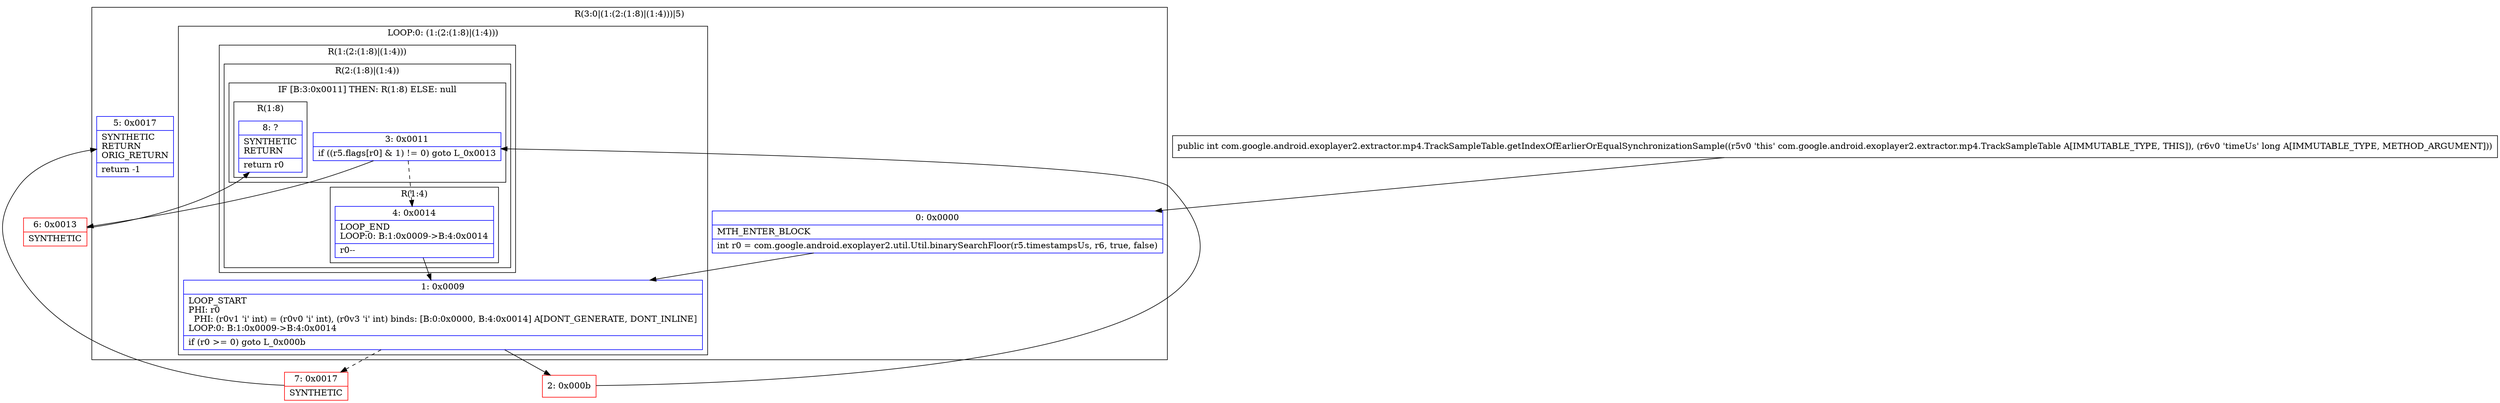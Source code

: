 digraph "CFG forcom.google.android.exoplayer2.extractor.mp4.TrackSampleTable.getIndexOfEarlierOrEqualSynchronizationSample(J)I" {
subgraph cluster_Region_2062637513 {
label = "R(3:0|(1:(2:(1:8)|(1:4)))|5)";
node [shape=record,color=blue];
Node_0 [shape=record,label="{0\:\ 0x0000|MTH_ENTER_BLOCK\l|int r0 = com.google.android.exoplayer2.util.Util.binarySearchFloor(r5.timestampsUs, r6, true, false)\l}"];
subgraph cluster_LoopRegion_305363621 {
label = "LOOP:0: (1:(2:(1:8)|(1:4)))";
node [shape=record,color=blue];
Node_1 [shape=record,label="{1\:\ 0x0009|LOOP_START\lPHI: r0 \l  PHI: (r0v1 'i' int) = (r0v0 'i' int), (r0v3 'i' int) binds: [B:0:0x0000, B:4:0x0014] A[DONT_GENERATE, DONT_INLINE]\lLOOP:0: B:1:0x0009\-\>B:4:0x0014\l|if (r0 \>= 0) goto L_0x000b\l}"];
subgraph cluster_Region_245931714 {
label = "R(1:(2:(1:8)|(1:4)))";
node [shape=record,color=blue];
subgraph cluster_Region_1279741310 {
label = "R(2:(1:8)|(1:4))";
node [shape=record,color=blue];
subgraph cluster_IfRegion_1069609674 {
label = "IF [B:3:0x0011] THEN: R(1:8) ELSE: null";
node [shape=record,color=blue];
Node_3 [shape=record,label="{3\:\ 0x0011|if ((r5.flags[r0] & 1) != 0) goto L_0x0013\l}"];
subgraph cluster_Region_1326439402 {
label = "R(1:8)";
node [shape=record,color=blue];
Node_8 [shape=record,label="{8\:\ ?|SYNTHETIC\lRETURN\l|return r0\l}"];
}
}
subgraph cluster_Region_2043455499 {
label = "R(1:4)";
node [shape=record,color=blue];
Node_4 [shape=record,label="{4\:\ 0x0014|LOOP_END\lLOOP:0: B:1:0x0009\-\>B:4:0x0014\l|r0\-\-\l}"];
}
}
}
}
Node_5 [shape=record,label="{5\:\ 0x0017|SYNTHETIC\lRETURN\lORIG_RETURN\l|return \-1\l}"];
}
Node_2 [shape=record,color=red,label="{2\:\ 0x000b}"];
Node_6 [shape=record,color=red,label="{6\:\ 0x0013|SYNTHETIC\l}"];
Node_7 [shape=record,color=red,label="{7\:\ 0x0017|SYNTHETIC\l}"];
MethodNode[shape=record,label="{public int com.google.android.exoplayer2.extractor.mp4.TrackSampleTable.getIndexOfEarlierOrEqualSynchronizationSample((r5v0 'this' com.google.android.exoplayer2.extractor.mp4.TrackSampleTable A[IMMUTABLE_TYPE, THIS]), (r6v0 'timeUs' long A[IMMUTABLE_TYPE, METHOD_ARGUMENT])) }"];
MethodNode -> Node_0;
Node_0 -> Node_1;
Node_1 -> Node_2;
Node_1 -> Node_7[style=dashed];
Node_3 -> Node_4[style=dashed];
Node_3 -> Node_6;
Node_4 -> Node_1;
Node_2 -> Node_3;
Node_6 -> Node_8;
Node_7 -> Node_5;
}

